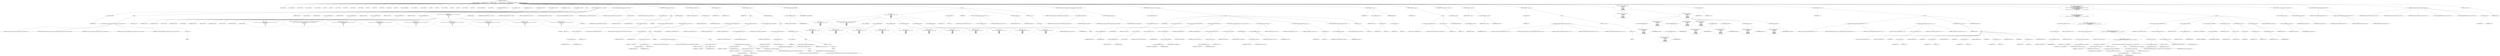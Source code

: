 digraph hostapd_notif_assoc {  
"1000129" [label = "(METHOD,hostapd_notif_assoc)" ]
"1000130" [label = "(PARAM,hostapd_data *hapd)" ]
"1000131" [label = "(PARAM,const u8 *addr)" ]
"1000132" [label = "(PARAM,const u8 *req_ies)" ]
"1000133" [label = "(PARAM,size_t req_ies_len)" ]
"1000134" [label = "(PARAM,int reassoc)" ]
"1000135" [label = "(BLOCK,,)" ]
"1000136" [label = "(LOCAL,v7: unsigned int)" ]
"1000137" [label = "(LOCAL,v8: unsigned int)" ]
"1000138" [label = "(LOCAL,v9: unsigned int)" ]
"1000139" [label = "(LOCAL,v10: unsigned int)" ]
"1000140" [label = "(LOCAL,v11: unsigned int)" ]
"1000141" [label = "(LOCAL,v12: int)" ]
"1000142" [label = "(LOCAL,v16: int)" ]
"1000143" [label = "(LOCAL,v17: const u8 *)" ]
"1000144" [label = "(LOCAL,v18: size_t)" ]
"1000145" [label = "(LOCAL,v19: sta_info *)" ]
"1000146" [label = "(LOCAL,v20: sta_info *)" ]
"1000147" [label = "(LOCAL,v21: int)" ]
"1000148" [label = "(LOCAL,v22: __int64)" ]
"1000149" [label = "(LOCAL,v23: __int64)" ]
"1000150" [label = "(LOCAL,v24: __int64)" ]
"1000151" [label = "(LOCAL,v25: bool)" ]
"1000152" [label = "(LOCAL,v26: wpa_state_machine *)" ]
"1000153" [label = "(LOCAL,v27: unsigned int)" ]
"1000154" [label = "(LOCAL,v28: unsigned int)" ]
"1000155" [label = "(LOCAL,v29: int)" ]
"1000156" [label = "(LOCAL,v30: u32)" ]
"1000157" [label = "(LOCAL,v31: unsigned int)" ]
"1000158" [label = "(LOCAL,v32: int)" ]
"1000159" [label = "(LOCAL,v33: int)" ]
"1000160" [label = "(LOCAL,v34: wpa_event)" ]
"1000161" [label = "(LOCAL,v35: u8 *)" ]
"1000162" [label = "(LOCAL,elems: ieee802_11_elems)" ]
"1000163" [label = "(LOCAL,buf: u8 [ 1064 ])" ]
"1000164" [label = "(CONTROL_STRUCTURE,if ( !addr ),if ( !addr ))" ]
"1000165" [label = "(<operator>.logicalNot,!addr)" ]
"1000166" [label = "(IDENTIFIER,addr,!addr)" ]
"1000167" [label = "(BLOCK,,)" ]
"1000168" [label = "(wpa_printf,wpa_printf(2, \"hostapd_notif_assoc: Skip event with no address\", req_ies, req_ies_len, reassoc))" ]
"1000169" [label = "(LITERAL,2,wpa_printf(2, \"hostapd_notif_assoc: Skip event with no address\", req_ies, req_ies_len, reassoc))" ]
"1000170" [label = "(LITERAL,\"hostapd_notif_assoc: Skip event with no address\",wpa_printf(2, \"hostapd_notif_assoc: Skip event with no address\", req_ies, req_ies_len, reassoc))" ]
"1000171" [label = "(IDENTIFIER,req_ies,wpa_printf(2, \"hostapd_notif_assoc: Skip event with no address\", req_ies, req_ies_len, reassoc))" ]
"1000172" [label = "(IDENTIFIER,req_ies_len,wpa_printf(2, \"hostapd_notif_assoc: Skip event with no address\", req_ies, req_ies_len, reassoc))" ]
"1000173" [label = "(IDENTIFIER,reassoc,wpa_printf(2, \"hostapd_notif_assoc: Skip event with no address\", req_ies, req_ies_len, reassoc))" ]
"1000174" [label = "(RETURN,return -1;,return -1;)" ]
"1000175" [label = "(<operator>.minus,-1)" ]
"1000176" [label = "(LITERAL,1,-1)" ]
"1000177" [label = "(<operator>.assignment,v7 = *addr)" ]
"1000178" [label = "(IDENTIFIER,v7,v7 = *addr)" ]
"1000179" [label = "(<operator>.indirection,*addr)" ]
"1000180" [label = "(IDENTIFIER,addr,v7 = *addr)" ]
"1000181" [label = "(<operator>.assignment,v8 = addr[1])" ]
"1000182" [label = "(IDENTIFIER,v8,v8 = addr[1])" ]
"1000183" [label = "(<operator>.indirectIndexAccess,addr[1])" ]
"1000184" [label = "(IDENTIFIER,addr,v8 = addr[1])" ]
"1000185" [label = "(LITERAL,1,v8 = addr[1])" ]
"1000186" [label = "(<operator>.assignment,v9 = addr[2])" ]
"1000187" [label = "(IDENTIFIER,v9,v9 = addr[2])" ]
"1000188" [label = "(<operator>.indirectIndexAccess,addr[2])" ]
"1000189" [label = "(IDENTIFIER,addr,v9 = addr[2])" ]
"1000190" [label = "(LITERAL,2,v9 = addr[2])" ]
"1000191" [label = "(<operator>.assignment,v10 = addr[3])" ]
"1000192" [label = "(IDENTIFIER,v10,v10 = addr[3])" ]
"1000193" [label = "(<operator>.indirectIndexAccess,addr[3])" ]
"1000194" [label = "(IDENTIFIER,addr,v10 = addr[3])" ]
"1000195" [label = "(LITERAL,3,v10 = addr[3])" ]
"1000196" [label = "(<operator>.assignment,v11 = addr[4])" ]
"1000197" [label = "(IDENTIFIER,v11,v11 = addr[4])" ]
"1000198" [label = "(<operator>.indirectIndexAccess,addr[4])" ]
"1000199" [label = "(IDENTIFIER,addr,v11 = addr[4])" ]
"1000200" [label = "(LITERAL,4,v11 = addr[4])" ]
"1000201" [label = "(<operator>.assignment,v12 = addr[5])" ]
"1000202" [label = "(IDENTIFIER,v12,v12 = addr[5])" ]
"1000203" [label = "(<operator>.indirectIndexAccess,addr[5])" ]
"1000204" [label = "(IDENTIFIER,addr,v12 = addr[5])" ]
"1000205" [label = "(LITERAL,5,v12 = addr[5])" ]
"1000206" [label = "(BLOCK,,)" ]
"1000207" [label = "(wpa_printf,wpa_printf(\n      2,\n      \"%s: Invalid SA=%02x:%02x:%02x:%02x:%02x:%02x in received indication - ignore this indication silently\",\n      \"hostapd_notif_assoc\",\n      v7,\n      v8,\n      v9,\n      v10,\n      v11,\n      v12))" ]
"1000208" [label = "(LITERAL,2,wpa_printf(\n      2,\n      \"%s: Invalid SA=%02x:%02x:%02x:%02x:%02x:%02x in received indication - ignore this indication silently\",\n      \"hostapd_notif_assoc\",\n      v7,\n      v8,\n      v9,\n      v10,\n      v11,\n      v12))" ]
"1000209" [label = "(LITERAL,\"%s: Invalid SA=%02x:%02x:%02x:%02x:%02x:%02x in received indication - ignore this indication silently\",wpa_printf(\n      2,\n      \"%s: Invalid SA=%02x:%02x:%02x:%02x:%02x:%02x in received indication - ignore this indication silently\",\n      \"hostapd_notif_assoc\",\n      v7,\n      v8,\n      v9,\n      v10,\n      v11,\n      v12))" ]
"1000210" [label = "(LITERAL,\"hostapd_notif_assoc\",wpa_printf(\n      2,\n      \"%s: Invalid SA=%02x:%02x:%02x:%02x:%02x:%02x in received indication - ignore this indication silently\",\n      \"hostapd_notif_assoc\",\n      v7,\n      v8,\n      v9,\n      v10,\n      v11,\n      v12))" ]
"1000211" [label = "(IDENTIFIER,v7,wpa_printf(\n      2,\n      \"%s: Invalid SA=%02x:%02x:%02x:%02x:%02x:%02x in received indication - ignore this indication silently\",\n      \"hostapd_notif_assoc\",\n      v7,\n      v8,\n      v9,\n      v10,\n      v11,\n      v12))" ]
"1000212" [label = "(IDENTIFIER,v8,wpa_printf(\n      2,\n      \"%s: Invalid SA=%02x:%02x:%02x:%02x:%02x:%02x in received indication - ignore this indication silently\",\n      \"hostapd_notif_assoc\",\n      v7,\n      v8,\n      v9,\n      v10,\n      v11,\n      v12))" ]
"1000213" [label = "(IDENTIFIER,v9,wpa_printf(\n      2,\n      \"%s: Invalid SA=%02x:%02x:%02x:%02x:%02x:%02x in received indication - ignore this indication silently\",\n      \"hostapd_notif_assoc\",\n      v7,\n      v8,\n      v9,\n      v10,\n      v11,\n      v12))" ]
"1000214" [label = "(IDENTIFIER,v10,wpa_printf(\n      2,\n      \"%s: Invalid SA=%02x:%02x:%02x:%02x:%02x:%02x in received indication - ignore this indication silently\",\n      \"hostapd_notif_assoc\",\n      v7,\n      v8,\n      v9,\n      v10,\n      v11,\n      v12))" ]
"1000215" [label = "(IDENTIFIER,v11,wpa_printf(\n      2,\n      \"%s: Invalid SA=%02x:%02x:%02x:%02x:%02x:%02x in received indication - ignore this indication silently\",\n      \"hostapd_notif_assoc\",\n      v7,\n      v8,\n      v9,\n      v10,\n      v11,\n      v12))" ]
"1000216" [label = "(IDENTIFIER,v12,wpa_printf(\n      2,\n      \"%s: Invalid SA=%02x:%02x:%02x:%02x:%02x:%02x in received indication - ignore this indication silently\",\n      \"hostapd_notif_assoc\",\n      v7,\n      v8,\n      v9,\n      v10,\n      v11,\n      v12))" ]
"1000217" [label = "(RETURN,return 0;,return 0;)" ]
"1000218" [label = "(LITERAL,0,return 0;)" ]
"1000219" [label = "(hostapd_logger,hostapd_logger(hapd, addr, 1u, 2, \"associated\"))" ]
"1000220" [label = "(IDENTIFIER,hapd,hostapd_logger(hapd, addr, 1u, 2, \"associated\"))" ]
"1000221" [label = "(IDENTIFIER,addr,hostapd_logger(hapd, addr, 1u, 2, \"associated\"))" ]
"1000222" [label = "(LITERAL,1u,hostapd_logger(hapd, addr, 1u, 2, \"associated\"))" ]
"1000223" [label = "(LITERAL,2,hostapd_logger(hapd, addr, 1u, 2, \"associated\"))" ]
"1000224" [label = "(LITERAL,\"associated\",hostapd_logger(hapd, addr, 1u, 2, \"associated\"))" ]
"1000225" [label = "(ieee802_11_parse_elems,ieee802_11_parse_elems(req_ies, req_ies_len, &elems, 0))" ]
"1000226" [label = "(IDENTIFIER,req_ies,ieee802_11_parse_elems(req_ies, req_ies_len, &elems, 0))" ]
"1000227" [label = "(IDENTIFIER,req_ies_len,ieee802_11_parse_elems(req_ies, req_ies_len, &elems, 0))" ]
"1000228" [label = "(<operator>.addressOf,&elems)" ]
"1000229" [label = "(IDENTIFIER,elems,ieee802_11_parse_elems(req_ies, req_ies_len, &elems, 0))" ]
"1000230" [label = "(LITERAL,0,ieee802_11_parse_elems(req_ies, req_ies_len, &elems, 0))" ]
"1000231" [label = "(CONTROL_STRUCTURE,if ( elems.wps_ie ),if ( elems.wps_ie ))" ]
"1000232" [label = "(<operator>.fieldAccess,elems.wps_ie)" ]
"1000233" [label = "(IDENTIFIER,elems,if ( elems.wps_ie ))" ]
"1000234" [label = "(FIELD_IDENTIFIER,wps_ie,wps_ie)" ]
"1000235" [label = "(BLOCK,,)" ]
"1000236" [label = "(<operator>.assignment,v17 = elems.wps_ie - 2)" ]
"1000237" [label = "(IDENTIFIER,v17,v17 = elems.wps_ie - 2)" ]
"1000238" [label = "(<operator>.subtraction,elems.wps_ie - 2)" ]
"1000239" [label = "(<operator>.fieldAccess,elems.wps_ie)" ]
"1000240" [label = "(IDENTIFIER,elems,elems.wps_ie - 2)" ]
"1000241" [label = "(FIELD_IDENTIFIER,wps_ie,wps_ie)" ]
"1000242" [label = "(LITERAL,2,elems.wps_ie - 2)" ]
"1000243" [label = "(IDENTIFIER,L,)" ]
"1000244" [label = "(wpa_printf,wpa_printf(2, \"STA included WPS IE in (Re)AssocReq\"))" ]
"1000245" [label = "(LITERAL,2,wpa_printf(2, \"STA included WPS IE in (Re)AssocReq\"))" ]
"1000246" [label = "(LITERAL,\"STA included WPS IE in (Re)AssocReq\",wpa_printf(2, \"STA included WPS IE in (Re)AssocReq\"))" ]
"1000247" [label = "(CONTROL_STRUCTURE,else,else)" ]
"1000248" [label = "(CONTROL_STRUCTURE,if ( elems.rsn_ie ),if ( elems.rsn_ie ))" ]
"1000249" [label = "(<operator>.fieldAccess,elems.rsn_ie)" ]
"1000250" [label = "(IDENTIFIER,elems,if ( elems.rsn_ie ))" ]
"1000251" [label = "(FIELD_IDENTIFIER,rsn_ie,rsn_ie)" ]
"1000252" [label = "(BLOCK,,)" ]
"1000253" [label = "(<operator>.assignment,v17 = elems.rsn_ie - 2)" ]
"1000254" [label = "(IDENTIFIER,v17,v17 = elems.rsn_ie - 2)" ]
"1000255" [label = "(<operator>.subtraction,elems.rsn_ie - 2)" ]
"1000256" [label = "(<operator>.fieldAccess,elems.rsn_ie)" ]
"1000257" [label = "(IDENTIFIER,elems,elems.rsn_ie - 2)" ]
"1000258" [label = "(FIELD_IDENTIFIER,rsn_ie,rsn_ie)" ]
"1000259" [label = "(LITERAL,2,elems.rsn_ie - 2)" ]
"1000260" [label = "(IDENTIFIER,L,)" ]
"1000261" [label = "(wpa_printf,wpa_printf(2, \"STA included RSN IE in (Re)AssocReq\"))" ]
"1000262" [label = "(LITERAL,2,wpa_printf(2, \"STA included RSN IE in (Re)AssocReq\"))" ]
"1000263" [label = "(LITERAL,\"STA included RSN IE in (Re)AssocReq\",wpa_printf(2, \"STA included RSN IE in (Re)AssocReq\"))" ]
"1000264" [label = "(CONTROL_STRUCTURE,else,else)" ]
"1000265" [label = "(BLOCK,,)" ]
"1000266" [label = "(<operator>.assignment,v17 = elems.wpa_ie)" ]
"1000267" [label = "(IDENTIFIER,v17,v17 = elems.wpa_ie)" ]
"1000268" [label = "(<operator>.fieldAccess,elems.wpa_ie)" ]
"1000269" [label = "(IDENTIFIER,elems,v17 = elems.wpa_ie)" ]
"1000270" [label = "(FIELD_IDENTIFIER,wpa_ie,wpa_ie)" ]
"1000271" [label = "(CONTROL_STRUCTURE,if ( elems.wpa_ie ),if ( elems.wpa_ie ))" ]
"1000272" [label = "(<operator>.fieldAccess,elems.wpa_ie)" ]
"1000273" [label = "(IDENTIFIER,elems,if ( elems.wpa_ie ))" ]
"1000274" [label = "(FIELD_IDENTIFIER,wpa_ie,wpa_ie)" ]
"1000275" [label = "(BLOCK,,)" ]
"1000276" [label = "(<operator>.assignment,v17 = elems.wpa_ie - 2)" ]
"1000277" [label = "(IDENTIFIER,v17,v17 = elems.wpa_ie - 2)" ]
"1000278" [label = "(<operator>.subtraction,elems.wpa_ie - 2)" ]
"1000279" [label = "(<operator>.fieldAccess,elems.wpa_ie)" ]
"1000280" [label = "(IDENTIFIER,elems,elems.wpa_ie - 2)" ]
"1000281" [label = "(FIELD_IDENTIFIER,wpa_ie,wpa_ie)" ]
"1000282" [label = "(LITERAL,2,elems.wpa_ie - 2)" ]
"1000283" [label = "(IDENTIFIER,L,)" ]
"1000284" [label = "(wpa_printf,wpa_printf(2, \"STA included WPA IE in (Re)AssocReq\"))" ]
"1000285" [label = "(LITERAL,2,wpa_printf(2, \"STA included WPA IE in (Re)AssocReq\"))" ]
"1000286" [label = "(LITERAL,\"STA included WPA IE in (Re)AssocReq\",wpa_printf(2, \"STA included WPA IE in (Re)AssocReq\"))" ]
"1000287" [label = "(CONTROL_STRUCTURE,else,else)" ]
"1000288" [label = "(BLOCK,,)" ]
"1000289" [label = "(IDENTIFIER,L,)" ]
"1000290" [label = "(wpa_printf,wpa_printf(2, \"STA did not include WPS/RSN/WPA IE in (Re)AssocReq\"))" ]
"1000291" [label = "(LITERAL,2,wpa_printf(2, \"STA did not include WPS/RSN/WPA IE in (Re)AssocReq\"))" ]
"1000292" [label = "(LITERAL,\"STA did not include WPS/RSN/WPA IE in (Re)AssocReq\",wpa_printf(2, \"STA did not include WPS/RSN/WPA IE in (Re)AssocReq\"))" ]
"1000293" [label = "(<operator>.assignment,v19 = ap_get_sta(hapd, addr))" ]
"1000294" [label = "(IDENTIFIER,v19,v19 = ap_get_sta(hapd, addr))" ]
"1000295" [label = "(ap_get_sta,ap_get_sta(hapd, addr))" ]
"1000296" [label = "(IDENTIFIER,hapd,ap_get_sta(hapd, addr))" ]
"1000297" [label = "(IDENTIFIER,addr,ap_get_sta(hapd, addr))" ]
"1000298" [label = "(<operator>.assignment,v20 = v19)" ]
"1000299" [label = "(IDENTIFIER,v20,v20 = v19)" ]
"1000300" [label = "(IDENTIFIER,v19,v20 = v19)" ]
"1000301" [label = "(CONTROL_STRUCTURE,if ( v19 ),if ( v19 ))" ]
"1000302" [label = "(IDENTIFIER,v19,if ( v19 ))" ]
"1000303" [label = "(BLOCK,,)" ]
"1000304" [label = "(ap_sta_no_session_timeout,ap_sta_no_session_timeout(hapd, v19))" ]
"1000305" [label = "(IDENTIFIER,hapd,ap_sta_no_session_timeout(hapd, v19))" ]
"1000306" [label = "(IDENTIFIER,v19,ap_sta_no_session_timeout(hapd, v19))" ]
"1000307" [label = "(accounting_sta_stop,accounting_sta_stop(hapd, v20))" ]
"1000308" [label = "(IDENTIFIER,hapd,accounting_sta_stop(hapd, v20))" ]
"1000309" [label = "(IDENTIFIER,v20,accounting_sta_stop(hapd, v20))" ]
"1000310" [label = "(<operator>.assignment,v20->timeout_next = STA_NULLFUNC)" ]
"1000311" [label = "(<operator>.indirectFieldAccess,v20->timeout_next)" ]
"1000312" [label = "(IDENTIFIER,v20,v20->timeout_next = STA_NULLFUNC)" ]
"1000313" [label = "(FIELD_IDENTIFIER,timeout_next,timeout_next)" ]
"1000314" [label = "(IDENTIFIER,STA_NULLFUNC,v20->timeout_next = STA_NULLFUNC)" ]
"1000315" [label = "(CONTROL_STRUCTURE,else,else)" ]
"1000316" [label = "(BLOCK,,)" ]
"1000317" [label = "(<operator>.assignment,v20 = ap_sta_add(hapd, addr))" ]
"1000318" [label = "(IDENTIFIER,v20,v20 = ap_sta_add(hapd, addr))" ]
"1000319" [label = "(ap_sta_add,ap_sta_add(hapd, addr))" ]
"1000320" [label = "(IDENTIFIER,hapd,ap_sta_add(hapd, addr))" ]
"1000321" [label = "(IDENTIFIER,addr,ap_sta_add(hapd, addr))" ]
"1000322" [label = "(CONTROL_STRUCTURE,if ( !v20 ),if ( !v20 ))" ]
"1000323" [label = "(<operator>.logicalNot,!v20)" ]
"1000324" [label = "(IDENTIFIER,v20,!v20)" ]
"1000325" [label = "(BLOCK,,)" ]
"1000326" [label = "(hostapd_drv_sta_disassoc,hostapd_drv_sta_disassoc(hapd, addr, 5))" ]
"1000327" [label = "(IDENTIFIER,hapd,hostapd_drv_sta_disassoc(hapd, addr, 5))" ]
"1000328" [label = "(IDENTIFIER,addr,hostapd_drv_sta_disassoc(hapd, addr, 5))" ]
"1000329" [label = "(LITERAL,5,hostapd_drv_sta_disassoc(hapd, addr, 5))" ]
"1000330" [label = "(RETURN,return -1;,return -1;)" ]
"1000331" [label = "(<operator>.minus,-1)" ]
"1000332" [label = "(LITERAL,1,-1)" ]
"1000333" [label = "(<operators>.assignmentAnd,v20->flags &= 0xFFFECFFF)" ]
"1000334" [label = "(<operator>.indirectFieldAccess,v20->flags)" ]
"1000335" [label = "(IDENTIFIER,v20,v20->flags &= 0xFFFECFFF)" ]
"1000336" [label = "(FIELD_IDENTIFIER,flags,flags)" ]
"1000337" [label = "(LITERAL,0xFFFECFFF,v20->flags &= 0xFFFECFFF)" ]
"1000338" [label = "(BLOCK,,)" ]
"1000339" [label = "(wpa_printf,wpa_printf(\n      3,\n      \"STA %02x:%02x:%02x:%02x:%02x:%02x not allowed to connect\",\n      *addr,\n      addr[1],\n      addr[2],\n      addr[3],\n      addr[4],\n      addr[5]))" ]
"1000340" [label = "(LITERAL,3,wpa_printf(\n      3,\n      \"STA %02x:%02x:%02x:%02x:%02x:%02x not allowed to connect\",\n      *addr,\n      addr[1],\n      addr[2],\n      addr[3],\n      addr[4],\n      addr[5]))" ]
"1000341" [label = "(LITERAL,\"STA %02x:%02x:%02x:%02x:%02x:%02x not allowed to connect\",wpa_printf(\n      3,\n      \"STA %02x:%02x:%02x:%02x:%02x:%02x not allowed to connect\",\n      *addr,\n      addr[1],\n      addr[2],\n      addr[3],\n      addr[4],\n      addr[5]))" ]
"1000342" [label = "(<operator>.indirection,*addr)" ]
"1000343" [label = "(IDENTIFIER,addr,wpa_printf(\n      3,\n      \"STA %02x:%02x:%02x:%02x:%02x:%02x not allowed to connect\",\n      *addr,\n      addr[1],\n      addr[2],\n      addr[3],\n      addr[4],\n      addr[5]))" ]
"1000344" [label = "(<operator>.indirectIndexAccess,addr[1])" ]
"1000345" [label = "(IDENTIFIER,addr,wpa_printf(\n      3,\n      \"STA %02x:%02x:%02x:%02x:%02x:%02x not allowed to connect\",\n      *addr,\n      addr[1],\n      addr[2],\n      addr[3],\n      addr[4],\n      addr[5]))" ]
"1000346" [label = "(LITERAL,1,wpa_printf(\n      3,\n      \"STA %02x:%02x:%02x:%02x:%02x:%02x not allowed to connect\",\n      *addr,\n      addr[1],\n      addr[2],\n      addr[3],\n      addr[4],\n      addr[5]))" ]
"1000347" [label = "(<operator>.indirectIndexAccess,addr[2])" ]
"1000348" [label = "(IDENTIFIER,addr,wpa_printf(\n      3,\n      \"STA %02x:%02x:%02x:%02x:%02x:%02x not allowed to connect\",\n      *addr,\n      addr[1],\n      addr[2],\n      addr[3],\n      addr[4],\n      addr[5]))" ]
"1000349" [label = "(LITERAL,2,wpa_printf(\n      3,\n      \"STA %02x:%02x:%02x:%02x:%02x:%02x not allowed to connect\",\n      *addr,\n      addr[1],\n      addr[2],\n      addr[3],\n      addr[4],\n      addr[5]))" ]
"1000350" [label = "(<operator>.indirectIndexAccess,addr[3])" ]
"1000351" [label = "(IDENTIFIER,addr,wpa_printf(\n      3,\n      \"STA %02x:%02x:%02x:%02x:%02x:%02x not allowed to connect\",\n      *addr,\n      addr[1],\n      addr[2],\n      addr[3],\n      addr[4],\n      addr[5]))" ]
"1000352" [label = "(LITERAL,3,wpa_printf(\n      3,\n      \"STA %02x:%02x:%02x:%02x:%02x:%02x not allowed to connect\",\n      *addr,\n      addr[1],\n      addr[2],\n      addr[3],\n      addr[4],\n      addr[5]))" ]
"1000353" [label = "(<operator>.indirectIndexAccess,addr[4])" ]
"1000354" [label = "(IDENTIFIER,addr,wpa_printf(\n      3,\n      \"STA %02x:%02x:%02x:%02x:%02x:%02x not allowed to connect\",\n      *addr,\n      addr[1],\n      addr[2],\n      addr[3],\n      addr[4],\n      addr[5]))" ]
"1000355" [label = "(LITERAL,4,wpa_printf(\n      3,\n      \"STA %02x:%02x:%02x:%02x:%02x:%02x not allowed to connect\",\n      *addr,\n      addr[1],\n      addr[2],\n      addr[3],\n      addr[4],\n      addr[5]))" ]
"1000356" [label = "(<operator>.indirectIndexAccess,addr[5])" ]
"1000357" [label = "(IDENTIFIER,addr,wpa_printf(\n      3,\n      \"STA %02x:%02x:%02x:%02x:%02x:%02x not allowed to connect\",\n      *addr,\n      addr[1],\n      addr[2],\n      addr[3],\n      addr[4],\n      addr[5]))" ]
"1000358" [label = "(LITERAL,5,wpa_printf(\n      3,\n      \"STA %02x:%02x:%02x:%02x:%02x:%02x not allowed to connect\",\n      *addr,\n      addr[1],\n      addr[2],\n      addr[3],\n      addr[4],\n      addr[5]))" ]
"1000359" [label = "(<operator>.assignment,v21 = 1)" ]
"1000360" [label = "(IDENTIFIER,v21,v21 = 1)" ]
"1000361" [label = "(LITERAL,1,v21 = 1)" ]
"1000362" [label = "(JUMP_TARGET,fail)" ]
"1000363" [label = "(hostapd_drv_sta_disassoc,hostapd_drv_sta_disassoc(hapd, v20->addr, v21))" ]
"1000364" [label = "(IDENTIFIER,hapd,hostapd_drv_sta_disassoc(hapd, v20->addr, v21))" ]
"1000365" [label = "(<operator>.indirectFieldAccess,v20->addr)" ]
"1000366" [label = "(IDENTIFIER,v20,hostapd_drv_sta_disassoc(hapd, v20->addr, v21))" ]
"1000367" [label = "(FIELD_IDENTIFIER,addr,addr)" ]
"1000368" [label = "(IDENTIFIER,v21,hostapd_drv_sta_disassoc(hapd, v20->addr, v21))" ]
"1000369" [label = "(ap_free_sta,ap_free_sta(hapd, v20))" ]
"1000370" [label = "(IDENTIFIER,hapd,ap_free_sta(hapd, v20))" ]
"1000371" [label = "(IDENTIFIER,v20,ap_free_sta(hapd, v20))" ]
"1000372" [label = "(RETURN,return -1;,return -1;)" ]
"1000373" [label = "(<operator>.minus,-1)" ]
"1000374" [label = "(LITERAL,1,-1)" ]
"1000375" [label = "(ap_copy_sta_supp_op_classes,ap_copy_sta_supp_op_classes(v20, elems.supp_op_classes, elems.supp_op_classes_len))" ]
"1000376" [label = "(IDENTIFIER,v20,ap_copy_sta_supp_op_classes(v20, elems.supp_op_classes, elems.supp_op_classes_len))" ]
"1000377" [label = "(<operator>.fieldAccess,elems.supp_op_classes)" ]
"1000378" [label = "(IDENTIFIER,elems,ap_copy_sta_supp_op_classes(v20, elems.supp_op_classes, elems.supp_op_classes_len))" ]
"1000379" [label = "(FIELD_IDENTIFIER,supp_op_classes,supp_op_classes)" ]
"1000380" [label = "(<operator>.fieldAccess,elems.supp_op_classes_len)" ]
"1000381" [label = "(IDENTIFIER,elems,ap_copy_sta_supp_op_classes(v20, elems.supp_op_classes, elems.supp_op_classes_len))" ]
"1000382" [label = "(FIELD_IDENTIFIER,supp_op_classes_len,supp_op_classes_len)" ]
"1000383" [label = "(CONTROL_STRUCTURE,if ( !hapd->conf->wpa ),if ( !hapd->conf->wpa ))" ]
"1000384" [label = "(<operator>.logicalNot,!hapd->conf->wpa)" ]
"1000385" [label = "(<operator>.indirectFieldAccess,hapd->conf->wpa)" ]
"1000386" [label = "(<operator>.indirectFieldAccess,hapd->conf)" ]
"1000387" [label = "(IDENTIFIER,hapd,!hapd->conf->wpa)" ]
"1000388" [label = "(FIELD_IDENTIFIER,conf,conf)" ]
"1000389" [label = "(FIELD_IDENTIFIER,wpa,wpa)" ]
"1000390" [label = "(BLOCK,,)" ]
"1000391" [label = "(JUMP_TARGET,LABEL_47)" ]
"1000392" [label = "(<operator>.assignment,v33 = v20->flags & 2)" ]
"1000393" [label = "(IDENTIFIER,v33,v33 = v20->flags & 2)" ]
"1000394" [label = "(<operator>.and,v20->flags & 2)" ]
"1000395" [label = "(<operator>.indirectFieldAccess,v20->flags)" ]
"1000396" [label = "(IDENTIFIER,v20,v20->flags & 2)" ]
"1000397" [label = "(FIELD_IDENTIFIER,flags,flags)" ]
"1000398" [label = "(LITERAL,2,v20->flags & 2)" ]
"1000399" [label = "(<operator>.assignment,v20->flags = v20->flags & 0xFFF7FFFF | 3)" ]
"1000400" [label = "(<operator>.indirectFieldAccess,v20->flags)" ]
"1000401" [label = "(IDENTIFIER,v20,v20->flags = v20->flags & 0xFFF7FFFF | 3)" ]
"1000402" [label = "(FIELD_IDENTIFIER,flags,flags)" ]
"1000403" [label = "(<operator>.or,v20->flags & 0xFFF7FFFF | 3)" ]
"1000404" [label = "(<operator>.and,v20->flags & 0xFFF7FFFF)" ]
"1000405" [label = "(<operator>.indirectFieldAccess,v20->flags)" ]
"1000406" [label = "(IDENTIFIER,v20,v20->flags & 0xFFF7FFFF)" ]
"1000407" [label = "(FIELD_IDENTIFIER,flags,flags)" ]
"1000408" [label = "(LITERAL,0xFFF7FFFF,v20->flags & 0xFFF7FFFF)" ]
"1000409" [label = "(LITERAL,3,v20->flags & 0xFFF7FFFF | 3)" ]
"1000410" [label = "(hostapd_set_sta_flags,hostapd_set_sta_flags(hapd, v20))" ]
"1000411" [label = "(IDENTIFIER,hapd,hostapd_set_sta_flags(hapd, v20))" ]
"1000412" [label = "(IDENTIFIER,v20,hostapd_set_sta_flags(hapd, v20))" ]
"1000413" [label = "(CONTROL_STRUCTURE,if ( reassoc && v20->auth_alg == 2 ),if ( reassoc && v20->auth_alg == 2 ))" ]
"1000414" [label = "(<operator>.logicalAnd,reassoc && v20->auth_alg == 2)" ]
"1000415" [label = "(IDENTIFIER,reassoc,reassoc && v20->auth_alg == 2)" ]
"1000416" [label = "(<operator>.equals,v20->auth_alg == 2)" ]
"1000417" [label = "(<operator>.indirectFieldAccess,v20->auth_alg)" ]
"1000418" [label = "(IDENTIFIER,v20,v20->auth_alg == 2)" ]
"1000419" [label = "(FIELD_IDENTIFIER,auth_alg,auth_alg)" ]
"1000420" [label = "(LITERAL,2,v20->auth_alg == 2)" ]
"1000421" [label = "(<operator>.assignment,v34 = WPA_ASSOC_FT)" ]
"1000422" [label = "(IDENTIFIER,v34,v34 = WPA_ASSOC_FT)" ]
"1000423" [label = "(IDENTIFIER,WPA_ASSOC_FT,v34 = WPA_ASSOC_FT)" ]
"1000424" [label = "(CONTROL_STRUCTURE,else,else)" ]
"1000425" [label = "(<operator>.assignment,v34 = WPA_ASSOC)" ]
"1000426" [label = "(IDENTIFIER,v34,v34 = WPA_ASSOC)" ]
"1000427" [label = "(IDENTIFIER,WPA_ASSOC,v34 = WPA_ASSOC)" ]
"1000428" [label = "(wpa_auth_sm_event,wpa_auth_sm_event(v20->wpa_sm, v34))" ]
"1000429" [label = "(<operator>.indirectFieldAccess,v20->wpa_sm)" ]
"1000430" [label = "(IDENTIFIER,v20,wpa_auth_sm_event(v20->wpa_sm, v34))" ]
"1000431" [label = "(FIELD_IDENTIFIER,wpa_sm,wpa_sm)" ]
"1000432" [label = "(IDENTIFIER,v34,wpa_auth_sm_event(v20->wpa_sm, v34))" ]
"1000433" [label = "(hostapd_new_assoc_sta,hostapd_new_assoc_sta(hapd, v20, v33 != 0))" ]
"1000434" [label = "(IDENTIFIER,hapd,hostapd_new_assoc_sta(hapd, v20, v33 != 0))" ]
"1000435" [label = "(IDENTIFIER,v20,hostapd_new_assoc_sta(hapd, v20, v33 != 0))" ]
"1000436" [label = "(<operator>.notEquals,v33 != 0)" ]
"1000437" [label = "(IDENTIFIER,v33,v33 != 0)" ]
"1000438" [label = "(LITERAL,0,v33 != 0)" ]
"1000439" [label = "(ieee802_1x_notify_port_enabled,ieee802_1x_notify_port_enabled(v20->eapol_sm, 1))" ]
"1000440" [label = "(<operator>.indirectFieldAccess,v20->eapol_sm)" ]
"1000441" [label = "(IDENTIFIER,v20,ieee802_1x_notify_port_enabled(v20->eapol_sm, 1))" ]
"1000442" [label = "(FIELD_IDENTIFIER,eapol_sm,eapol_sm)" ]
"1000443" [label = "(LITERAL,1,ieee802_1x_notify_port_enabled(v20->eapol_sm, 1))" ]
"1000444" [label = "(RETURN,return 0;,return 0;)" ]
"1000445" [label = "(LITERAL,0,return 0;)" ]
"1000446" [label = "(CONTROL_STRUCTURE,if ( v17 ),if ( v17 ))" ]
"1000447" [label = "(IDENTIFIER,v17,if ( v17 ))" ]
"1000448" [label = "(<operator>.assignment,v25 = v18 == 0)" ]
"1000449" [label = "(IDENTIFIER,v25,v25 = v18 == 0)" ]
"1000450" [label = "(<operator>.equals,v18 == 0)" ]
"1000451" [label = "(IDENTIFIER,v18,v18 == 0)" ]
"1000452" [label = "(LITERAL,0,v18 == 0)" ]
"1000453" [label = "(CONTROL_STRUCTURE,else,else)" ]
"1000454" [label = "(<operator>.assignment,v25 = 1)" ]
"1000455" [label = "(IDENTIFIER,v25,v25 = 1)" ]
"1000456" [label = "(LITERAL,1,v25 = 1)" ]
"1000457" [label = "(CONTROL_STRUCTURE,if ( v25 ),if ( v25 ))" ]
"1000458" [label = "(IDENTIFIER,v25,if ( v25 ))" ]
"1000459" [label = "(BLOCK,,)" ]
"1000460" [label = "(wpa_printf,wpa_printf(2, \"No WPA/RSN IE from STA\"))" ]
"1000461" [label = "(LITERAL,2,wpa_printf(2, \"No WPA/RSN IE from STA\"))" ]
"1000462" [label = "(LITERAL,\"No WPA/RSN IE from STA\",wpa_printf(2, \"No WPA/RSN IE from STA\"))" ]
"1000463" [label = "(<operator>.assignment,v21 = 13)" ]
"1000464" [label = "(IDENTIFIER,v21,v21 = 13)" ]
"1000465" [label = "(LITERAL,13,v21 = 13)" ]
"1000466" [label = "(CONTROL_STRUCTURE,goto fail;,goto fail;)" ]
"1000467" [label = "(CONTROL_STRUCTURE,if ( !v20->wpa_sm ),if ( !v20->wpa_sm ))" ]
"1000468" [label = "(<operator>.logicalNot,!v20->wpa_sm)" ]
"1000469" [label = "(<operator>.indirectFieldAccess,v20->wpa_sm)" ]
"1000470" [label = "(IDENTIFIER,v20,!v20->wpa_sm)" ]
"1000471" [label = "(FIELD_IDENTIFIER,wpa_sm,wpa_sm)" ]
"1000472" [label = "(<operator>.assignment,v26 = v20->wpa_sm)" ]
"1000473" [label = "(IDENTIFIER,v26,v26 = v20->wpa_sm)" ]
"1000474" [label = "(<operator>.indirectFieldAccess,v20->wpa_sm)" ]
"1000475" [label = "(IDENTIFIER,v20,v26 = v20->wpa_sm)" ]
"1000476" [label = "(FIELD_IDENTIFIER,wpa_sm,wpa_sm)" ]
"1000477" [label = "(CONTROL_STRUCTURE,if ( !v26 ),if ( !v26 ))" ]
"1000478" [label = "(<operator>.logicalNot,!v26)" ]
"1000479" [label = "(IDENTIFIER,v26,!v26)" ]
"1000480" [label = "(BLOCK,,)" ]
"1000481" [label = "(wpa_printf,wpa_printf(5, \"Failed to initialize WPA state machine\", v22, v23, v24))" ]
"1000482" [label = "(LITERAL,5,wpa_printf(5, \"Failed to initialize WPA state machine\", v22, v23, v24))" ]
"1000483" [label = "(LITERAL,\"Failed to initialize WPA state machine\",wpa_printf(5, \"Failed to initialize WPA state machine\", v22, v23, v24))" ]
"1000484" [label = "(IDENTIFIER,v22,wpa_printf(5, \"Failed to initialize WPA state machine\", v22, v23, v24))" ]
"1000485" [label = "(IDENTIFIER,v23,wpa_printf(5, \"Failed to initialize WPA state machine\", v22, v23, v24))" ]
"1000486" [label = "(IDENTIFIER,v24,wpa_printf(5, \"Failed to initialize WPA state machine\", v22, v23, v24))" ]
"1000487" [label = "(RETURN,return -1;,return -1;)" ]
"1000488" [label = "(<operator>.minus,-1)" ]
"1000489" [label = "(LITERAL,1,-1)" ]
"1000490" [label = "(<operator>.assignment,v27 = wpa_validate_wpa_ie(\n          hapd->wpa_auth,\n          v26,\n          hapd->iface->freq,\n          v17,\n          v18,\n          elems.mdie,\n          elems.mdie_len,\n          elems.owe_dh,\n          elems.owe_dh_len))" ]
"1000491" [label = "(IDENTIFIER,v27,v27 = wpa_validate_wpa_ie(\n          hapd->wpa_auth,\n          v26,\n          hapd->iface->freq,\n          v17,\n          v18,\n          elems.mdie,\n          elems.mdie_len,\n          elems.owe_dh,\n          elems.owe_dh_len))" ]
"1000492" [label = "(wpa_validate_wpa_ie,wpa_validate_wpa_ie(\n          hapd->wpa_auth,\n          v26,\n          hapd->iface->freq,\n          v17,\n          v18,\n          elems.mdie,\n          elems.mdie_len,\n          elems.owe_dh,\n          elems.owe_dh_len))" ]
"1000493" [label = "(<operator>.indirectFieldAccess,hapd->wpa_auth)" ]
"1000494" [label = "(IDENTIFIER,hapd,wpa_validate_wpa_ie(\n          hapd->wpa_auth,\n          v26,\n          hapd->iface->freq,\n          v17,\n          v18,\n          elems.mdie,\n          elems.mdie_len,\n          elems.owe_dh,\n          elems.owe_dh_len))" ]
"1000495" [label = "(FIELD_IDENTIFIER,wpa_auth,wpa_auth)" ]
"1000496" [label = "(IDENTIFIER,v26,wpa_validate_wpa_ie(\n          hapd->wpa_auth,\n          v26,\n          hapd->iface->freq,\n          v17,\n          v18,\n          elems.mdie,\n          elems.mdie_len,\n          elems.owe_dh,\n          elems.owe_dh_len))" ]
"1000497" [label = "(<operator>.indirectFieldAccess,hapd->iface->freq)" ]
"1000498" [label = "(<operator>.indirectFieldAccess,hapd->iface)" ]
"1000499" [label = "(IDENTIFIER,hapd,wpa_validate_wpa_ie(\n          hapd->wpa_auth,\n          v26,\n          hapd->iface->freq,\n          v17,\n          v18,\n          elems.mdie,\n          elems.mdie_len,\n          elems.owe_dh,\n          elems.owe_dh_len))" ]
"1000500" [label = "(FIELD_IDENTIFIER,iface,iface)" ]
"1000501" [label = "(FIELD_IDENTIFIER,freq,freq)" ]
"1000502" [label = "(IDENTIFIER,v17,wpa_validate_wpa_ie(\n          hapd->wpa_auth,\n          v26,\n          hapd->iface->freq,\n          v17,\n          v18,\n          elems.mdie,\n          elems.mdie_len,\n          elems.owe_dh,\n          elems.owe_dh_len))" ]
"1000503" [label = "(IDENTIFIER,v18,wpa_validate_wpa_ie(\n          hapd->wpa_auth,\n          v26,\n          hapd->iface->freq,\n          v17,\n          v18,\n          elems.mdie,\n          elems.mdie_len,\n          elems.owe_dh,\n          elems.owe_dh_len))" ]
"1000504" [label = "(<operator>.fieldAccess,elems.mdie)" ]
"1000505" [label = "(IDENTIFIER,elems,wpa_validate_wpa_ie(\n          hapd->wpa_auth,\n          v26,\n          hapd->iface->freq,\n          v17,\n          v18,\n          elems.mdie,\n          elems.mdie_len,\n          elems.owe_dh,\n          elems.owe_dh_len))" ]
"1000506" [label = "(FIELD_IDENTIFIER,mdie,mdie)" ]
"1000507" [label = "(<operator>.fieldAccess,elems.mdie_len)" ]
"1000508" [label = "(IDENTIFIER,elems,wpa_validate_wpa_ie(\n          hapd->wpa_auth,\n          v26,\n          hapd->iface->freq,\n          v17,\n          v18,\n          elems.mdie,\n          elems.mdie_len,\n          elems.owe_dh,\n          elems.owe_dh_len))" ]
"1000509" [label = "(FIELD_IDENTIFIER,mdie_len,mdie_len)" ]
"1000510" [label = "(<operator>.fieldAccess,elems.owe_dh)" ]
"1000511" [label = "(IDENTIFIER,elems,wpa_validate_wpa_ie(\n          hapd->wpa_auth,\n          v26,\n          hapd->iface->freq,\n          v17,\n          v18,\n          elems.mdie,\n          elems.mdie_len,\n          elems.owe_dh,\n          elems.owe_dh_len))" ]
"1000512" [label = "(FIELD_IDENTIFIER,owe_dh,owe_dh)" ]
"1000513" [label = "(<operator>.fieldAccess,elems.owe_dh_len)" ]
"1000514" [label = "(IDENTIFIER,elems,wpa_validate_wpa_ie(\n          hapd->wpa_auth,\n          v26,\n          hapd->iface->freq,\n          v17,\n          v18,\n          elems.mdie,\n          elems.mdie_len,\n          elems.owe_dh,\n          elems.owe_dh_len))" ]
"1000515" [label = "(FIELD_IDENTIFIER,owe_dh_len,owe_dh_len)" ]
"1000516" [label = "(<operator>.assignment,v28 = v27)" ]
"1000517" [label = "(IDENTIFIER,v28,v28 = v27)" ]
"1000518" [label = "(IDENTIFIER,v27,v28 = v27)" ]
"1000519" [label = "(CONTROL_STRUCTURE,if ( v27 ),if ( v27 ))" ]
"1000520" [label = "(IDENTIFIER,v27,if ( v27 ))" ]
"1000521" [label = "(BLOCK,,)" ]
"1000522" [label = "(wpa_printf,wpa_printf(2, \"WPA/RSN information element rejected? (res %u)\", v27))" ]
"1000523" [label = "(LITERAL,2,wpa_printf(2, \"WPA/RSN information element rejected? (res %u)\", v27))" ]
"1000524" [label = "(LITERAL,\"WPA/RSN information element rejected? (res %u)\",wpa_printf(2, \"WPA/RSN information element rejected? (res %u)\", v27))" ]
"1000525" [label = "(IDENTIFIER,v27,wpa_printf(2, \"WPA/RSN information element rejected? (res %u)\", v27))" ]
"1000526" [label = "(wpa_hexdump,wpa_hexdump(2, (const unsigned __int8 *)\"IE\", v17, v18))" ]
"1000527" [label = "(LITERAL,2,wpa_hexdump(2, (const unsigned __int8 *)\"IE\", v17, v18))" ]
"1000528" [label = "(<operator>.cast,(const unsigned __int8 *)\"IE\")" ]
"1000529" [label = "(UNKNOWN,const unsigned __int8 *,const unsigned __int8 *)" ]
"1000530" [label = "(LITERAL,\"IE\",(const unsigned __int8 *)\"IE\")" ]
"1000531" [label = "(IDENTIFIER,v17,wpa_hexdump(2, (const unsigned __int8 *)\"IE\", v17, v18))" ]
"1000532" [label = "(IDENTIFIER,v18,wpa_hexdump(2, (const unsigned __int8 *)\"IE\", v17, v18))" ]
"1000533" [label = "(CONTROL_STRUCTURE,switch ( v28 ),switch ( v28 ))" ]
"1000534" [label = "(IDENTIFIER,v28,switch ( v28 ))" ]
"1000535" [label = "(BLOCK,,)" ]
"1000536" [label = "(JUMP_TARGET,case 2u)" ]
"1000537" [label = "(<operator>.assignment,v21 = 18)" ]
"1000538" [label = "(IDENTIFIER,v21,v21 = 18)" ]
"1000539" [label = "(LITERAL,18,v21 = 18)" ]
"1000540" [label = "(CONTROL_STRUCTURE,break;,break;)" ]
"1000541" [label = "(JUMP_TARGET,case 3u)" ]
"1000542" [label = "(<operator>.assignment,v21 = 19)" ]
"1000543" [label = "(IDENTIFIER,v21,v21 = 19)" ]
"1000544" [label = "(LITERAL,19,v21 = 19)" ]
"1000545" [label = "(CONTROL_STRUCTURE,break;,break;)" ]
"1000546" [label = "(JUMP_TARGET,case 4u)" ]
"1000547" [label = "(<operator>.assignment,v21 = 20)" ]
"1000548" [label = "(IDENTIFIER,v21,v21 = 20)" ]
"1000549" [label = "(LITERAL,20,v21 = 20)" ]
"1000550" [label = "(CONTROL_STRUCTURE,break;,break;)" ]
"1000551" [label = "(JUMP_TARGET,case 8u)" ]
"1000552" [label = "(<operator>.assignment,v21 = 24)" ]
"1000553" [label = "(IDENTIFIER,v21,v21 = 24)" ]
"1000554" [label = "(LITERAL,24,v21 = 24)" ]
"1000555" [label = "(CONTROL_STRUCTURE,break;,break;)" ]
"1000556" [label = "(JUMP_TARGET,default)" ]
"1000557" [label = "(<operator>.assignment,v21 = 13)" ]
"1000558" [label = "(IDENTIFIER,v21,v21 = 13)" ]
"1000559" [label = "(LITERAL,13,v21 = 13)" ]
"1000560" [label = "(CONTROL_STRUCTURE,break;,break;)" ]
"1000561" [label = "(CONTROL_STRUCTURE,goto fail;,goto fail;)" ]
"1000562" [label = "(CONTROL_STRUCTURE,if ( (v20->flags & 0x402) != 1026\n    || (v16 = v20->sa_query_timed_out) != 0\n    || v20->sa_query_count > 0\n    && ((ap_check_sa_query_timeout(hapd, v20), (v20->flags & 0x402) != 1026) || v20->sa_query_timed_out)\n    || v20->auth_alg == 2 ),if ( (v20->flags & 0x402) != 1026\n    || (v16 = v20->sa_query_timed_out) != 0\n    || v20->sa_query_count > 0\n    && ((ap_check_sa_query_timeout(hapd, v20), (v20->flags & 0x402) != 1026) || v20->sa_query_timed_out)\n    || v20->auth_alg == 2 ))" ]
"1000563" [label = "(<operator>.logicalOr,(v20->flags & 0x402) != 1026\n    || (v16 = v20->sa_query_timed_out) != 0\n    || v20->sa_query_count > 0\n    && ((ap_check_sa_query_timeout(hapd, v20), (v20->flags & 0x402) != 1026) || v20->sa_query_timed_out)\n    || v20->auth_alg == 2)" ]
"1000564" [label = "(<operator>.notEquals,(v20->flags & 0x402) != 1026)" ]
"1000565" [label = "(<operator>.and,v20->flags & 0x402)" ]
"1000566" [label = "(<operator>.indirectFieldAccess,v20->flags)" ]
"1000567" [label = "(IDENTIFIER,v20,v20->flags & 0x402)" ]
"1000568" [label = "(FIELD_IDENTIFIER,flags,flags)" ]
"1000569" [label = "(LITERAL,0x402,v20->flags & 0x402)" ]
"1000570" [label = "(LITERAL,1026,(v20->flags & 0x402) != 1026)" ]
"1000571" [label = "(<operator>.logicalOr,(v16 = v20->sa_query_timed_out) != 0\n    || v20->sa_query_count > 0\n    && ((ap_check_sa_query_timeout(hapd, v20), (v20->flags & 0x402) != 1026) || v20->sa_query_timed_out)\n    || v20->auth_alg == 2)" ]
"1000572" [label = "(<operator>.notEquals,(v16 = v20->sa_query_timed_out) != 0)" ]
"1000573" [label = "(<operator>.assignment,v16 = v20->sa_query_timed_out)" ]
"1000574" [label = "(IDENTIFIER,v16,v16 = v20->sa_query_timed_out)" ]
"1000575" [label = "(<operator>.indirectFieldAccess,v20->sa_query_timed_out)" ]
"1000576" [label = "(IDENTIFIER,v20,v16 = v20->sa_query_timed_out)" ]
"1000577" [label = "(FIELD_IDENTIFIER,sa_query_timed_out,sa_query_timed_out)" ]
"1000578" [label = "(LITERAL,0,(v16 = v20->sa_query_timed_out) != 0)" ]
"1000579" [label = "(<operator>.logicalOr,v20->sa_query_count > 0\n    && ((ap_check_sa_query_timeout(hapd, v20), (v20->flags & 0x402) != 1026) || v20->sa_query_timed_out)\n    || v20->auth_alg == 2)" ]
"1000580" [label = "(<operator>.logicalAnd,v20->sa_query_count > 0\n    && ((ap_check_sa_query_timeout(hapd, v20), (v20->flags & 0x402) != 1026) || v20->sa_query_timed_out))" ]
"1000581" [label = "(<operator>.greaterThan,v20->sa_query_count > 0)" ]
"1000582" [label = "(<operator>.indirectFieldAccess,v20->sa_query_count)" ]
"1000583" [label = "(IDENTIFIER,v20,v20->sa_query_count > 0)" ]
"1000584" [label = "(FIELD_IDENTIFIER,sa_query_count,sa_query_count)" ]
"1000585" [label = "(LITERAL,0,v20->sa_query_count > 0)" ]
"1000586" [label = "(<operator>.logicalOr,(ap_check_sa_query_timeout(hapd, v20), (v20->flags & 0x402) != 1026) || v20->sa_query_timed_out)" ]
"1000587" [label = "(BLOCK,,)" ]
"1000588" [label = "(ap_check_sa_query_timeout,ap_check_sa_query_timeout(hapd, v20))" ]
"1000589" [label = "(IDENTIFIER,hapd,ap_check_sa_query_timeout(hapd, v20))" ]
"1000590" [label = "(IDENTIFIER,v20,ap_check_sa_query_timeout(hapd, v20))" ]
"1000591" [label = "(<operator>.notEquals,(v20->flags & 0x402) != 1026)" ]
"1000592" [label = "(<operator>.and,v20->flags & 0x402)" ]
"1000593" [label = "(<operator>.indirectFieldAccess,v20->flags)" ]
"1000594" [label = "(IDENTIFIER,v20,v20->flags & 0x402)" ]
"1000595" [label = "(FIELD_IDENTIFIER,flags,flags)" ]
"1000596" [label = "(LITERAL,0x402,v20->flags & 0x402)" ]
"1000597" [label = "(LITERAL,1026,(v20->flags & 0x402) != 1026)" ]
"1000598" [label = "(<operator>.indirectFieldAccess,v20->sa_query_timed_out)" ]
"1000599" [label = "(IDENTIFIER,v20,(ap_check_sa_query_timeout(hapd, v20), (v20->flags & 0x402) != 1026) || v20->sa_query_timed_out)" ]
"1000600" [label = "(FIELD_IDENTIFIER,sa_query_timed_out,sa_query_timed_out)" ]
"1000601" [label = "(<operator>.equals,v20->auth_alg == 2)" ]
"1000602" [label = "(<operator>.indirectFieldAccess,v20->auth_alg)" ]
"1000603" [label = "(IDENTIFIER,v20,v20->auth_alg == 2)" ]
"1000604" [label = "(FIELD_IDENTIFIER,auth_alg,auth_alg)" ]
"1000605" [label = "(LITERAL,2,v20->auth_alg == 2)" ]
"1000606" [label = "(BLOCK,,)" ]
"1000607" [label = "(<operator>.assignment,v29 = wpa_auth_uses_mfp(v20->wpa_sm))" ]
"1000608" [label = "(IDENTIFIER,v29,v29 = wpa_auth_uses_mfp(v20->wpa_sm))" ]
"1000609" [label = "(wpa_auth_uses_mfp,wpa_auth_uses_mfp(v20->wpa_sm))" ]
"1000610" [label = "(<operator>.indirectFieldAccess,v20->wpa_sm)" ]
"1000611" [label = "(IDENTIFIER,v20,wpa_auth_uses_mfp(v20->wpa_sm))" ]
"1000612" [label = "(FIELD_IDENTIFIER,wpa_sm,wpa_sm)" ]
"1000613" [label = "(<operator>.assignment,v30 = v20->flags)" ]
"1000614" [label = "(IDENTIFIER,v30,v30 = v20->flags)" ]
"1000615" [label = "(<operator>.indirectFieldAccess,v20->flags)" ]
"1000616" [label = "(IDENTIFIER,v20,v30 = v20->flags)" ]
"1000617" [label = "(FIELD_IDENTIFIER,flags,flags)" ]
"1000618" [label = "(<operator>.assignment,v31 = v30 & 0xFFFFFBFF)" ]
"1000619" [label = "(IDENTIFIER,v31,v31 = v30 & 0xFFFFFBFF)" ]
"1000620" [label = "(<operator>.and,v30 & 0xFFFFFBFF)" ]
"1000621" [label = "(IDENTIFIER,v30,v30 & 0xFFFFFBFF)" ]
"1000622" [label = "(LITERAL,0xFFFFFBFF,v30 & 0xFFFFFBFF)" ]
"1000623" [label = "(<operator>.assignment,v32 = v30 | 0x400)" ]
"1000624" [label = "(IDENTIFIER,v32,v32 = v30 | 0x400)" ]
"1000625" [label = "(<operator>.or,v30 | 0x400)" ]
"1000626" [label = "(IDENTIFIER,v30,v30 | 0x400)" ]
"1000627" [label = "(LITERAL,0x400,v30 | 0x400)" ]
"1000628" [label = "(CONTROL_STRUCTURE,if ( !v29 ),if ( !v29 ))" ]
"1000629" [label = "(<operator>.logicalNot,!v29)" ]
"1000630" [label = "(IDENTIFIER,v29,!v29)" ]
"1000631" [label = "(<operator>.assignment,v32 = v31)" ]
"1000632" [label = "(IDENTIFIER,v32,v32 = v31)" ]
"1000633" [label = "(IDENTIFIER,v31,v32 = v31)" ]
"1000634" [label = "(<operator>.assignment,v20->flags = v32)" ]
"1000635" [label = "(<operator>.indirectFieldAccess,v20->flags)" ]
"1000636" [label = "(IDENTIFIER,v20,v20->flags = v32)" ]
"1000637" [label = "(FIELD_IDENTIFIER,flags,flags)" ]
"1000638" [label = "(IDENTIFIER,v32,v20->flags = v32)" ]
"1000639" [label = "(CONTROL_STRUCTURE,goto LABEL_47;,goto LABEL_47;)" ]
"1000640" [label = "(CONTROL_STRUCTURE,if ( !v20->sa_query_count ),if ( !v20->sa_query_count ))" ]
"1000641" [label = "(<operator>.logicalNot,!v20->sa_query_count)" ]
"1000642" [label = "(<operator>.indirectFieldAccess,v20->sa_query_count)" ]
"1000643" [label = "(IDENTIFIER,v20,!v20->sa_query_count)" ]
"1000644" [label = "(FIELD_IDENTIFIER,sa_query_count,sa_query_count)" ]
"1000645" [label = "(ap_sta_start_sa_query,ap_sta_start_sa_query(hapd, v20))" ]
"1000646" [label = "(IDENTIFIER,hapd,ap_sta_start_sa_query(hapd, v20))" ]
"1000647" [label = "(IDENTIFIER,v20,ap_sta_start_sa_query(hapd, v20))" ]
"1000648" [label = "(<operator>.assignment,v35 = hostapd_eid_assoc_comeback_time(hapd, v20, buf))" ]
"1000649" [label = "(IDENTIFIER,v35,v35 = hostapd_eid_assoc_comeback_time(hapd, v20, buf))" ]
"1000650" [label = "(hostapd_eid_assoc_comeback_time,hostapd_eid_assoc_comeback_time(hapd, v20, buf))" ]
"1000651" [label = "(IDENTIFIER,hapd,hostapd_eid_assoc_comeback_time(hapd, v20, buf))" ]
"1000652" [label = "(IDENTIFIER,v20,hostapd_eid_assoc_comeback_time(hapd, v20, buf))" ]
"1000653" [label = "(IDENTIFIER,buf,hostapd_eid_assoc_comeback_time(hapd, v20, buf))" ]
"1000654" [label = "(hostapd_sta_assoc,hostapd_sta_assoc(hapd, addr, reassoc, 0x1Eu, buf, v35 - buf))" ]
"1000655" [label = "(IDENTIFIER,hapd,hostapd_sta_assoc(hapd, addr, reassoc, 0x1Eu, buf, v35 - buf))" ]
"1000656" [label = "(IDENTIFIER,addr,hostapd_sta_assoc(hapd, addr, reassoc, 0x1Eu, buf, v35 - buf))" ]
"1000657" [label = "(IDENTIFIER,reassoc,hostapd_sta_assoc(hapd, addr, reassoc, 0x1Eu, buf, v35 - buf))" ]
"1000658" [label = "(LITERAL,0x1Eu,hostapd_sta_assoc(hapd, addr, reassoc, 0x1Eu, buf, v35 - buf))" ]
"1000659" [label = "(IDENTIFIER,buf,hostapd_sta_assoc(hapd, addr, reassoc, 0x1Eu, buf, v35 - buf))" ]
"1000660" [label = "(<operator>.subtraction,v35 - buf)" ]
"1000661" [label = "(IDENTIFIER,v35,v35 - buf)" ]
"1000662" [label = "(IDENTIFIER,buf,v35 - buf)" ]
"1000663" [label = "(RETURN,return v16;,return v16;)" ]
"1000664" [label = "(IDENTIFIER,v16,return v16;)" ]
"1000665" [label = "(METHOD_RETURN,int __fastcall)" ]
  "1000129" -> "1000130" 
  "1000129" -> "1000131" 
  "1000129" -> "1000132" 
  "1000129" -> "1000133" 
  "1000129" -> "1000134" 
  "1000129" -> "1000135" 
  "1000129" -> "1000665" 
  "1000135" -> "1000136" 
  "1000135" -> "1000137" 
  "1000135" -> "1000138" 
  "1000135" -> "1000139" 
  "1000135" -> "1000140" 
  "1000135" -> "1000141" 
  "1000135" -> "1000142" 
  "1000135" -> "1000143" 
  "1000135" -> "1000144" 
  "1000135" -> "1000145" 
  "1000135" -> "1000146" 
  "1000135" -> "1000147" 
  "1000135" -> "1000148" 
  "1000135" -> "1000149" 
  "1000135" -> "1000150" 
  "1000135" -> "1000151" 
  "1000135" -> "1000152" 
  "1000135" -> "1000153" 
  "1000135" -> "1000154" 
  "1000135" -> "1000155" 
  "1000135" -> "1000156" 
  "1000135" -> "1000157" 
  "1000135" -> "1000158" 
  "1000135" -> "1000159" 
  "1000135" -> "1000160" 
  "1000135" -> "1000161" 
  "1000135" -> "1000162" 
  "1000135" -> "1000163" 
  "1000135" -> "1000164" 
  "1000135" -> "1000177" 
  "1000135" -> "1000181" 
  "1000135" -> "1000186" 
  "1000135" -> "1000191" 
  "1000135" -> "1000196" 
  "1000135" -> "1000201" 
  "1000135" -> "1000206" 
  "1000135" -> "1000219" 
  "1000135" -> "1000225" 
  "1000135" -> "1000231" 
  "1000135" -> "1000293" 
  "1000135" -> "1000298" 
  "1000135" -> "1000301" 
  "1000135" -> "1000333" 
  "1000135" -> "1000338" 
  "1000135" -> "1000375" 
  "1000135" -> "1000383" 
  "1000135" -> "1000446" 
  "1000135" -> "1000457" 
  "1000135" -> "1000467" 
  "1000135" -> "1000472" 
  "1000135" -> "1000477" 
  "1000135" -> "1000490" 
  "1000135" -> "1000516" 
  "1000135" -> "1000519" 
  "1000135" -> "1000562" 
  "1000135" -> "1000640" 
  "1000135" -> "1000648" 
  "1000135" -> "1000654" 
  "1000135" -> "1000663" 
  "1000164" -> "1000165" 
  "1000164" -> "1000167" 
  "1000165" -> "1000166" 
  "1000167" -> "1000168" 
  "1000167" -> "1000174" 
  "1000168" -> "1000169" 
  "1000168" -> "1000170" 
  "1000168" -> "1000171" 
  "1000168" -> "1000172" 
  "1000168" -> "1000173" 
  "1000174" -> "1000175" 
  "1000175" -> "1000176" 
  "1000177" -> "1000178" 
  "1000177" -> "1000179" 
  "1000179" -> "1000180" 
  "1000181" -> "1000182" 
  "1000181" -> "1000183" 
  "1000183" -> "1000184" 
  "1000183" -> "1000185" 
  "1000186" -> "1000187" 
  "1000186" -> "1000188" 
  "1000188" -> "1000189" 
  "1000188" -> "1000190" 
  "1000191" -> "1000192" 
  "1000191" -> "1000193" 
  "1000193" -> "1000194" 
  "1000193" -> "1000195" 
  "1000196" -> "1000197" 
  "1000196" -> "1000198" 
  "1000198" -> "1000199" 
  "1000198" -> "1000200" 
  "1000201" -> "1000202" 
  "1000201" -> "1000203" 
  "1000203" -> "1000204" 
  "1000203" -> "1000205" 
  "1000206" -> "1000207" 
  "1000206" -> "1000217" 
  "1000207" -> "1000208" 
  "1000207" -> "1000209" 
  "1000207" -> "1000210" 
  "1000207" -> "1000211" 
  "1000207" -> "1000212" 
  "1000207" -> "1000213" 
  "1000207" -> "1000214" 
  "1000207" -> "1000215" 
  "1000207" -> "1000216" 
  "1000217" -> "1000218" 
  "1000219" -> "1000220" 
  "1000219" -> "1000221" 
  "1000219" -> "1000222" 
  "1000219" -> "1000223" 
  "1000219" -> "1000224" 
  "1000225" -> "1000226" 
  "1000225" -> "1000227" 
  "1000225" -> "1000228" 
  "1000225" -> "1000230" 
  "1000228" -> "1000229" 
  "1000231" -> "1000232" 
  "1000231" -> "1000235" 
  "1000231" -> "1000247" 
  "1000232" -> "1000233" 
  "1000232" -> "1000234" 
  "1000235" -> "1000236" 
  "1000235" -> "1000243" 
  "1000235" -> "1000244" 
  "1000236" -> "1000237" 
  "1000236" -> "1000238" 
  "1000238" -> "1000239" 
  "1000238" -> "1000242" 
  "1000239" -> "1000240" 
  "1000239" -> "1000241" 
  "1000244" -> "1000245" 
  "1000244" -> "1000246" 
  "1000247" -> "1000248" 
  "1000248" -> "1000249" 
  "1000248" -> "1000252" 
  "1000248" -> "1000264" 
  "1000249" -> "1000250" 
  "1000249" -> "1000251" 
  "1000252" -> "1000253" 
  "1000252" -> "1000260" 
  "1000252" -> "1000261" 
  "1000253" -> "1000254" 
  "1000253" -> "1000255" 
  "1000255" -> "1000256" 
  "1000255" -> "1000259" 
  "1000256" -> "1000257" 
  "1000256" -> "1000258" 
  "1000261" -> "1000262" 
  "1000261" -> "1000263" 
  "1000264" -> "1000265" 
  "1000265" -> "1000266" 
  "1000265" -> "1000271" 
  "1000266" -> "1000267" 
  "1000266" -> "1000268" 
  "1000268" -> "1000269" 
  "1000268" -> "1000270" 
  "1000271" -> "1000272" 
  "1000271" -> "1000275" 
  "1000271" -> "1000287" 
  "1000272" -> "1000273" 
  "1000272" -> "1000274" 
  "1000275" -> "1000276" 
  "1000275" -> "1000283" 
  "1000275" -> "1000284" 
  "1000276" -> "1000277" 
  "1000276" -> "1000278" 
  "1000278" -> "1000279" 
  "1000278" -> "1000282" 
  "1000279" -> "1000280" 
  "1000279" -> "1000281" 
  "1000284" -> "1000285" 
  "1000284" -> "1000286" 
  "1000287" -> "1000288" 
  "1000288" -> "1000289" 
  "1000288" -> "1000290" 
  "1000290" -> "1000291" 
  "1000290" -> "1000292" 
  "1000293" -> "1000294" 
  "1000293" -> "1000295" 
  "1000295" -> "1000296" 
  "1000295" -> "1000297" 
  "1000298" -> "1000299" 
  "1000298" -> "1000300" 
  "1000301" -> "1000302" 
  "1000301" -> "1000303" 
  "1000301" -> "1000315" 
  "1000303" -> "1000304" 
  "1000303" -> "1000307" 
  "1000303" -> "1000310" 
  "1000304" -> "1000305" 
  "1000304" -> "1000306" 
  "1000307" -> "1000308" 
  "1000307" -> "1000309" 
  "1000310" -> "1000311" 
  "1000310" -> "1000314" 
  "1000311" -> "1000312" 
  "1000311" -> "1000313" 
  "1000315" -> "1000316" 
  "1000316" -> "1000317" 
  "1000316" -> "1000322" 
  "1000317" -> "1000318" 
  "1000317" -> "1000319" 
  "1000319" -> "1000320" 
  "1000319" -> "1000321" 
  "1000322" -> "1000323" 
  "1000322" -> "1000325" 
  "1000323" -> "1000324" 
  "1000325" -> "1000326" 
  "1000325" -> "1000330" 
  "1000326" -> "1000327" 
  "1000326" -> "1000328" 
  "1000326" -> "1000329" 
  "1000330" -> "1000331" 
  "1000331" -> "1000332" 
  "1000333" -> "1000334" 
  "1000333" -> "1000337" 
  "1000334" -> "1000335" 
  "1000334" -> "1000336" 
  "1000338" -> "1000339" 
  "1000338" -> "1000359" 
  "1000338" -> "1000362" 
  "1000338" -> "1000363" 
  "1000338" -> "1000369" 
  "1000338" -> "1000372" 
  "1000339" -> "1000340" 
  "1000339" -> "1000341" 
  "1000339" -> "1000342" 
  "1000339" -> "1000344" 
  "1000339" -> "1000347" 
  "1000339" -> "1000350" 
  "1000339" -> "1000353" 
  "1000339" -> "1000356" 
  "1000342" -> "1000343" 
  "1000344" -> "1000345" 
  "1000344" -> "1000346" 
  "1000347" -> "1000348" 
  "1000347" -> "1000349" 
  "1000350" -> "1000351" 
  "1000350" -> "1000352" 
  "1000353" -> "1000354" 
  "1000353" -> "1000355" 
  "1000356" -> "1000357" 
  "1000356" -> "1000358" 
  "1000359" -> "1000360" 
  "1000359" -> "1000361" 
  "1000363" -> "1000364" 
  "1000363" -> "1000365" 
  "1000363" -> "1000368" 
  "1000365" -> "1000366" 
  "1000365" -> "1000367" 
  "1000369" -> "1000370" 
  "1000369" -> "1000371" 
  "1000372" -> "1000373" 
  "1000373" -> "1000374" 
  "1000375" -> "1000376" 
  "1000375" -> "1000377" 
  "1000375" -> "1000380" 
  "1000377" -> "1000378" 
  "1000377" -> "1000379" 
  "1000380" -> "1000381" 
  "1000380" -> "1000382" 
  "1000383" -> "1000384" 
  "1000383" -> "1000390" 
  "1000384" -> "1000385" 
  "1000385" -> "1000386" 
  "1000385" -> "1000389" 
  "1000386" -> "1000387" 
  "1000386" -> "1000388" 
  "1000390" -> "1000391" 
  "1000390" -> "1000392" 
  "1000390" -> "1000399" 
  "1000390" -> "1000410" 
  "1000390" -> "1000413" 
  "1000390" -> "1000428" 
  "1000390" -> "1000433" 
  "1000390" -> "1000439" 
  "1000390" -> "1000444" 
  "1000392" -> "1000393" 
  "1000392" -> "1000394" 
  "1000394" -> "1000395" 
  "1000394" -> "1000398" 
  "1000395" -> "1000396" 
  "1000395" -> "1000397" 
  "1000399" -> "1000400" 
  "1000399" -> "1000403" 
  "1000400" -> "1000401" 
  "1000400" -> "1000402" 
  "1000403" -> "1000404" 
  "1000403" -> "1000409" 
  "1000404" -> "1000405" 
  "1000404" -> "1000408" 
  "1000405" -> "1000406" 
  "1000405" -> "1000407" 
  "1000410" -> "1000411" 
  "1000410" -> "1000412" 
  "1000413" -> "1000414" 
  "1000413" -> "1000421" 
  "1000413" -> "1000424" 
  "1000414" -> "1000415" 
  "1000414" -> "1000416" 
  "1000416" -> "1000417" 
  "1000416" -> "1000420" 
  "1000417" -> "1000418" 
  "1000417" -> "1000419" 
  "1000421" -> "1000422" 
  "1000421" -> "1000423" 
  "1000424" -> "1000425" 
  "1000425" -> "1000426" 
  "1000425" -> "1000427" 
  "1000428" -> "1000429" 
  "1000428" -> "1000432" 
  "1000429" -> "1000430" 
  "1000429" -> "1000431" 
  "1000433" -> "1000434" 
  "1000433" -> "1000435" 
  "1000433" -> "1000436" 
  "1000436" -> "1000437" 
  "1000436" -> "1000438" 
  "1000439" -> "1000440" 
  "1000439" -> "1000443" 
  "1000440" -> "1000441" 
  "1000440" -> "1000442" 
  "1000444" -> "1000445" 
  "1000446" -> "1000447" 
  "1000446" -> "1000448" 
  "1000446" -> "1000453" 
  "1000448" -> "1000449" 
  "1000448" -> "1000450" 
  "1000450" -> "1000451" 
  "1000450" -> "1000452" 
  "1000453" -> "1000454" 
  "1000454" -> "1000455" 
  "1000454" -> "1000456" 
  "1000457" -> "1000458" 
  "1000457" -> "1000459" 
  "1000459" -> "1000460" 
  "1000459" -> "1000463" 
  "1000459" -> "1000466" 
  "1000460" -> "1000461" 
  "1000460" -> "1000462" 
  "1000463" -> "1000464" 
  "1000463" -> "1000465" 
  "1000467" -> "1000468" 
  "1000468" -> "1000469" 
  "1000469" -> "1000470" 
  "1000469" -> "1000471" 
  "1000472" -> "1000473" 
  "1000472" -> "1000474" 
  "1000474" -> "1000475" 
  "1000474" -> "1000476" 
  "1000477" -> "1000478" 
  "1000477" -> "1000480" 
  "1000478" -> "1000479" 
  "1000480" -> "1000481" 
  "1000480" -> "1000487" 
  "1000481" -> "1000482" 
  "1000481" -> "1000483" 
  "1000481" -> "1000484" 
  "1000481" -> "1000485" 
  "1000481" -> "1000486" 
  "1000487" -> "1000488" 
  "1000488" -> "1000489" 
  "1000490" -> "1000491" 
  "1000490" -> "1000492" 
  "1000492" -> "1000493" 
  "1000492" -> "1000496" 
  "1000492" -> "1000497" 
  "1000492" -> "1000502" 
  "1000492" -> "1000503" 
  "1000492" -> "1000504" 
  "1000492" -> "1000507" 
  "1000492" -> "1000510" 
  "1000492" -> "1000513" 
  "1000493" -> "1000494" 
  "1000493" -> "1000495" 
  "1000497" -> "1000498" 
  "1000497" -> "1000501" 
  "1000498" -> "1000499" 
  "1000498" -> "1000500" 
  "1000504" -> "1000505" 
  "1000504" -> "1000506" 
  "1000507" -> "1000508" 
  "1000507" -> "1000509" 
  "1000510" -> "1000511" 
  "1000510" -> "1000512" 
  "1000513" -> "1000514" 
  "1000513" -> "1000515" 
  "1000516" -> "1000517" 
  "1000516" -> "1000518" 
  "1000519" -> "1000520" 
  "1000519" -> "1000521" 
  "1000521" -> "1000522" 
  "1000521" -> "1000526" 
  "1000521" -> "1000533" 
  "1000521" -> "1000561" 
  "1000522" -> "1000523" 
  "1000522" -> "1000524" 
  "1000522" -> "1000525" 
  "1000526" -> "1000527" 
  "1000526" -> "1000528" 
  "1000526" -> "1000531" 
  "1000526" -> "1000532" 
  "1000528" -> "1000529" 
  "1000528" -> "1000530" 
  "1000533" -> "1000534" 
  "1000533" -> "1000535" 
  "1000535" -> "1000536" 
  "1000535" -> "1000537" 
  "1000535" -> "1000540" 
  "1000535" -> "1000541" 
  "1000535" -> "1000542" 
  "1000535" -> "1000545" 
  "1000535" -> "1000546" 
  "1000535" -> "1000547" 
  "1000535" -> "1000550" 
  "1000535" -> "1000551" 
  "1000535" -> "1000552" 
  "1000535" -> "1000555" 
  "1000535" -> "1000556" 
  "1000535" -> "1000557" 
  "1000535" -> "1000560" 
  "1000537" -> "1000538" 
  "1000537" -> "1000539" 
  "1000542" -> "1000543" 
  "1000542" -> "1000544" 
  "1000547" -> "1000548" 
  "1000547" -> "1000549" 
  "1000552" -> "1000553" 
  "1000552" -> "1000554" 
  "1000557" -> "1000558" 
  "1000557" -> "1000559" 
  "1000562" -> "1000563" 
  "1000562" -> "1000606" 
  "1000563" -> "1000564" 
  "1000563" -> "1000571" 
  "1000564" -> "1000565" 
  "1000564" -> "1000570" 
  "1000565" -> "1000566" 
  "1000565" -> "1000569" 
  "1000566" -> "1000567" 
  "1000566" -> "1000568" 
  "1000571" -> "1000572" 
  "1000571" -> "1000579" 
  "1000572" -> "1000573" 
  "1000572" -> "1000578" 
  "1000573" -> "1000574" 
  "1000573" -> "1000575" 
  "1000575" -> "1000576" 
  "1000575" -> "1000577" 
  "1000579" -> "1000580" 
  "1000579" -> "1000601" 
  "1000580" -> "1000581" 
  "1000580" -> "1000586" 
  "1000581" -> "1000582" 
  "1000581" -> "1000585" 
  "1000582" -> "1000583" 
  "1000582" -> "1000584" 
  "1000586" -> "1000587" 
  "1000586" -> "1000598" 
  "1000587" -> "1000588" 
  "1000587" -> "1000591" 
  "1000588" -> "1000589" 
  "1000588" -> "1000590" 
  "1000591" -> "1000592" 
  "1000591" -> "1000597" 
  "1000592" -> "1000593" 
  "1000592" -> "1000596" 
  "1000593" -> "1000594" 
  "1000593" -> "1000595" 
  "1000598" -> "1000599" 
  "1000598" -> "1000600" 
  "1000601" -> "1000602" 
  "1000601" -> "1000605" 
  "1000602" -> "1000603" 
  "1000602" -> "1000604" 
  "1000606" -> "1000607" 
  "1000606" -> "1000613" 
  "1000606" -> "1000618" 
  "1000606" -> "1000623" 
  "1000606" -> "1000628" 
  "1000606" -> "1000634" 
  "1000606" -> "1000639" 
  "1000607" -> "1000608" 
  "1000607" -> "1000609" 
  "1000609" -> "1000610" 
  "1000610" -> "1000611" 
  "1000610" -> "1000612" 
  "1000613" -> "1000614" 
  "1000613" -> "1000615" 
  "1000615" -> "1000616" 
  "1000615" -> "1000617" 
  "1000618" -> "1000619" 
  "1000618" -> "1000620" 
  "1000620" -> "1000621" 
  "1000620" -> "1000622" 
  "1000623" -> "1000624" 
  "1000623" -> "1000625" 
  "1000625" -> "1000626" 
  "1000625" -> "1000627" 
  "1000628" -> "1000629" 
  "1000628" -> "1000631" 
  "1000629" -> "1000630" 
  "1000631" -> "1000632" 
  "1000631" -> "1000633" 
  "1000634" -> "1000635" 
  "1000634" -> "1000638" 
  "1000635" -> "1000636" 
  "1000635" -> "1000637" 
  "1000640" -> "1000641" 
  "1000640" -> "1000645" 
  "1000641" -> "1000642" 
  "1000642" -> "1000643" 
  "1000642" -> "1000644" 
  "1000645" -> "1000646" 
  "1000645" -> "1000647" 
  "1000648" -> "1000649" 
  "1000648" -> "1000650" 
  "1000650" -> "1000651" 
  "1000650" -> "1000652" 
  "1000650" -> "1000653" 
  "1000654" -> "1000655" 
  "1000654" -> "1000656" 
  "1000654" -> "1000657" 
  "1000654" -> "1000658" 
  "1000654" -> "1000659" 
  "1000654" -> "1000660" 
  "1000660" -> "1000661" 
  "1000660" -> "1000662" 
  "1000663" -> "1000664" 
}
